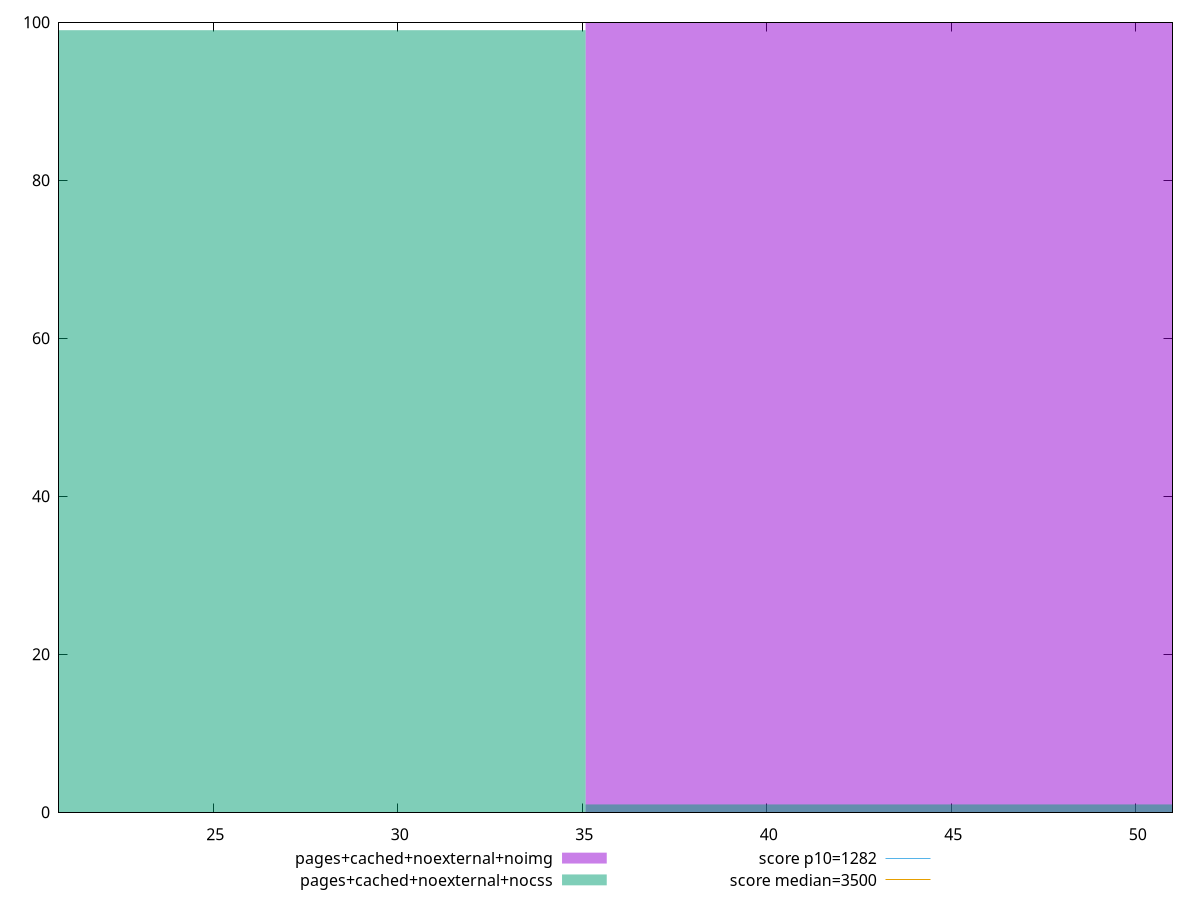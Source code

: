 reset

$pagesCachedNoexternalNoimg <<EOF
46.7834652173669 100
EOF

$pagesCachedNoexternalNocss <<EOF
23.39173260868345 99
46.7834652173669 1
EOF

set key outside below
set boxwidth 23.39173260868345
set xrange [20.81599999999999:50.99599999999998]
set yrange [0:100]
set style fill transparent solid 0.5 noborder

set parametric
set terminal svg size 640, 500 enhanced background rgb 'white'
set output "report_00007_2020-12-11T15:55:29.892Z/bootup-time/comparison/histogram/8_vs_9.svg"

plot $pagesCachedNoexternalNoimg title "pages+cached+noexternal+noimg" with boxes, \
     $pagesCachedNoexternalNocss title "pages+cached+noexternal+nocss" with boxes, \
     1282,t title "score p10=1282", \
     3500,t title "score median=3500"

reset
